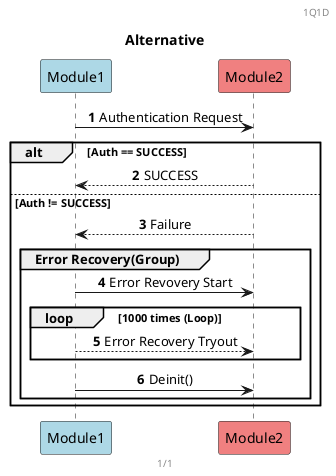 @startuml alternative 

autonumber
'autoactivate on

skinparam sequenceMessageAlign center
skinparam ResponseMessageBelowArrow true

header 1Q1D
footer %page%/%lastpage%
title Alternative

participant Module1 as M1 #LightBlue 
participant Module2 as M2 #LightCoral 

M1 -> M2: Authentication Request

alt Auth == SUCCESS
    M2-->M1: SUCCESS
else Auth != SUCCESS
    M2-->M1: Failure
    group Error Recovery(Group)
    M1->M2: Error Revovery Start
    loop 1000 times (Loop)
        M1-->M2: Error Recovery Tryout
    end
    M1->M2: Deinit()
    end
end    
@enduml


